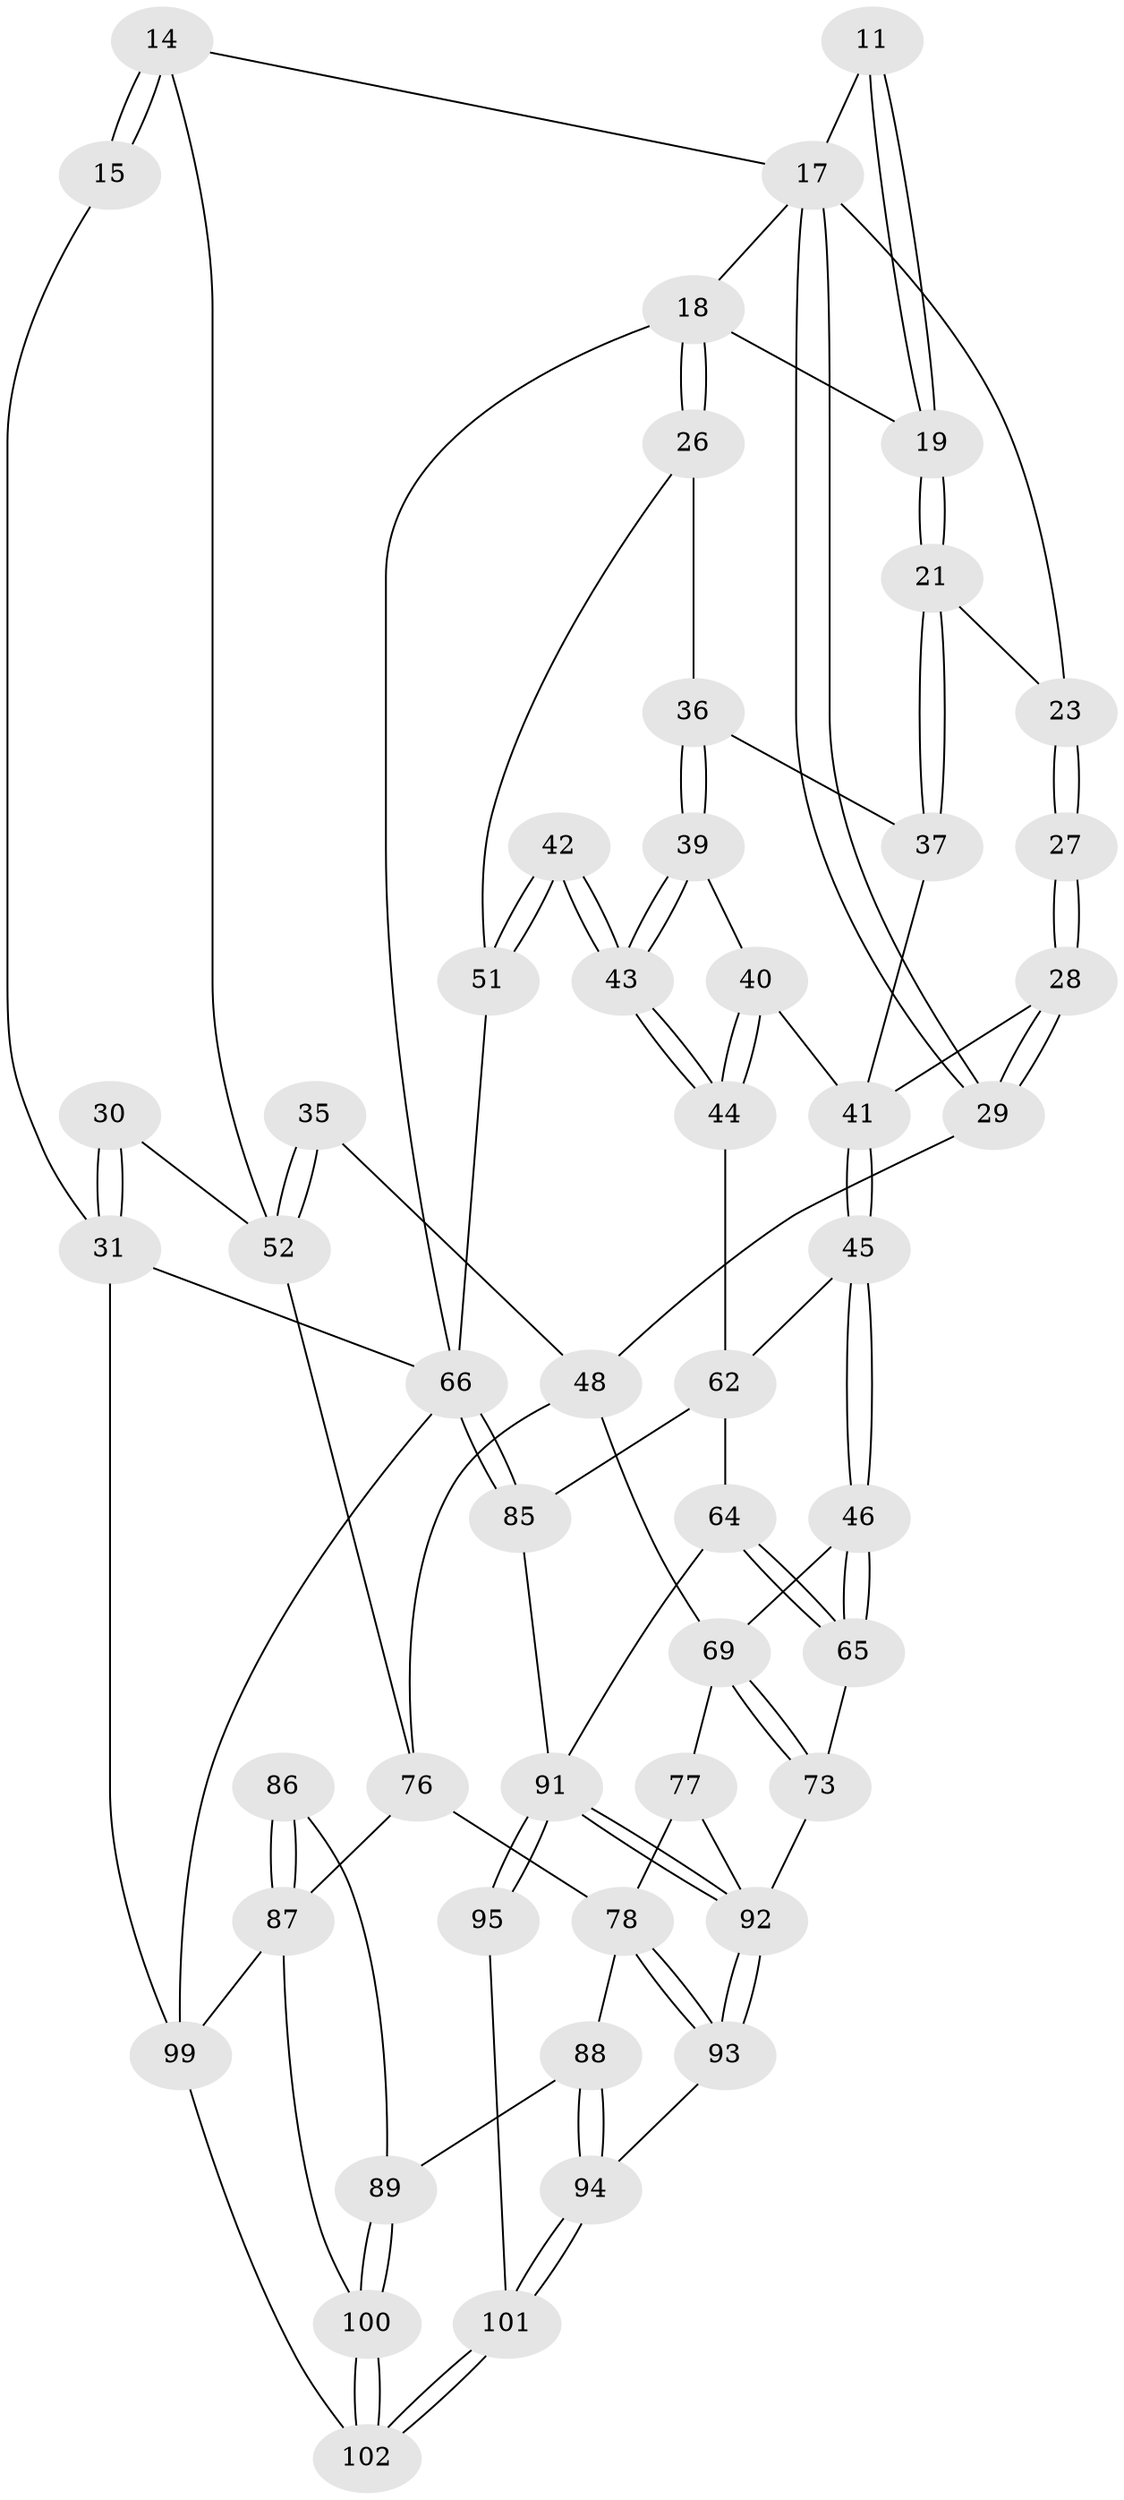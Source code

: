 // original degree distribution, {3: 0.0196078431372549, 5: 0.49019607843137253, 6: 0.23529411764705882, 4: 0.2549019607843137}
// Generated by graph-tools (version 1.1) at 2025/00/03/09/25 05:00:51]
// undirected, 51 vertices, 114 edges
graph export_dot {
graph [start="1"]
  node [color=gray90,style=filled];
  11 [pos="+0.6140128274838771+0.11267009056835876"];
  14 [pos="+0.2816340784891148+0.21543705006739186",super="+13+7"];
  15 [pos="+0.20548798101137294+0.1229248173345045",super="+6"];
  17 [pos="+0.4099974333143601+0.17858489313826284",super="+16+12"];
  18 [pos="+0.9791129809389334+0",super="+2"];
  19 [pos="+0.6700440839910276+0.17856529583616418"];
  21 [pos="+0.672664098187666+0.20012192699000084"];
  23 [pos="+0.486747939250382+0.17239273927461585",super="+22"];
  26 [pos="+0.8403476635302041+0.2670723495402937"];
  27 [pos="+0.48294488913949374+0.3884263442996809"];
  28 [pos="+0.47006620406085+0.4159412728690951"];
  29 [pos="+0.45891308265092823+0.42108757163076355"];
  30 [pos="+0.059600550010740536+0.3643577341482325"];
  31 [pos="+0+0.4084795253804054",super="+20"];
  35 [pos="+0.38281749651090924+0.4647525624123331"];
  36 [pos="+0.8104448852722463+0.27418201391774755"];
  37 [pos="+0.69547258049827+0.22738335944369215"];
  39 [pos="+0.7691711869791913+0.3766780194880011"];
  40 [pos="+0.7194263877377962+0.43643182200811376"];
  41 [pos="+0.6858640163303502+0.45013266226376697",super="+38"];
  42 [pos="+1+0.5167309025147826"];
  43 [pos="+0.970470926190388+0.5360226004170441"];
  44 [pos="+0.920601222706583+0.5568566422063469"];
  45 [pos="+0.6926362576219586+0.6147159195566813"];
  46 [pos="+0.6051140611909556+0.6483877512274163"];
  48 [pos="+0.4649516539768197+0.5938861496062127",super="+34"];
  51 [pos="+1+0.5407984463599169",super="+24+25"];
  52 [pos="+0.1980576045697791+0.6715911819518751",super="+33+32"];
  62 [pos="+0.8683281674269888+0.7343801279365877",super="+50"];
  64 [pos="+0.7648199816552437+0.7944964366045931",super="+63"];
  65 [pos="+0.6952153753654814+0.7963019843670898"];
  66 [pos="+1+1",super="+3+60"];
  69 [pos="+0.5508015846651737+0.7404121497896489",super="+47"];
  73 [pos="+0.616119116538754+0.8089694768506879",super="+72"];
  76 [pos="+0.34281319160048324+0.8085480954586524",super="+59+53+58"];
  77 [pos="+0.5285900889877913+0.7875673360482711",super="+70"];
  78 [pos="+0.4914137905891466+0.8730547565594204",super="+75+71"];
  85 [pos="+1+1",super="+67+61"];
  86 [pos="+0.22131911047640065+0.8733443465362648"];
  87 [pos="+0.16781346453687004+0.9060136646363705",super="+79"];
  88 [pos="+0.36399575624876485+0.8836383029689834"];
  89 [pos="+0.32730790638351476+0.913156386283226"];
  91 [pos="+0.6931515363306485+1",super="+83+90"];
  92 [pos="+0.581078409596494+0.9352985841384369",super="+84"];
  93 [pos="+0.4834692935598469+0.9104516886966904"];
  94 [pos="+0.43157345557599724+0.9286188981997598"];
  95 [pos="+0.7427104333938989+1"];
  99 [pos="+0+1",super="+57"];
  100 [pos="+0.2170924119024013+1",super="+97"];
  101 [pos="+0.4201139726958511+1"];
  102 [pos="+0.18955743987421073+1",super="+98"];
  11 -- 19;
  11 -- 19;
  11 -- 17 [weight=2];
  14 -- 15 [weight=2];
  14 -- 15;
  14 -- 17 [weight=2];
  14 -- 52;
  15 -- 31 [weight=2];
  17 -- 29;
  17 -- 29;
  17 -- 23;
  17 -- 18;
  18 -- 19;
  18 -- 26;
  18 -- 26;
  18 -- 66;
  19 -- 21;
  19 -- 21;
  21 -- 37;
  21 -- 37;
  21 -- 23;
  23 -- 27 [weight=2];
  23 -- 27;
  26 -- 36;
  26 -- 51;
  27 -- 28;
  27 -- 28;
  28 -- 29;
  28 -- 29;
  28 -- 41;
  29 -- 48;
  30 -- 31 [weight=2];
  30 -- 31;
  30 -- 52;
  31 -- 99 [weight=2];
  31 -- 66;
  35 -- 52 [weight=2];
  35 -- 52;
  35 -- 48;
  36 -- 37;
  36 -- 39;
  36 -- 39;
  37 -- 41;
  39 -- 40;
  39 -- 43;
  39 -- 43;
  40 -- 41;
  40 -- 44;
  40 -- 44;
  41 -- 45;
  41 -- 45;
  42 -- 43;
  42 -- 43;
  42 -- 51 [weight=2];
  42 -- 51;
  43 -- 44;
  43 -- 44;
  44 -- 62;
  45 -- 46;
  45 -- 46;
  45 -- 62;
  46 -- 65;
  46 -- 65;
  46 -- 69;
  48 -- 76;
  48 -- 69;
  51 -- 66 [weight=2];
  52 -- 76;
  62 -- 85;
  62 -- 64 [weight=2];
  64 -- 65;
  64 -- 65;
  64 -- 91;
  65 -- 73;
  66 -- 85 [weight=2];
  66 -- 85;
  66 -- 99;
  69 -- 73;
  69 -- 73;
  69 -- 77;
  73 -- 92 [weight=2];
  76 -- 87 [weight=2];
  76 -- 78 [weight=2];
  77 -- 78 [weight=2];
  77 -- 92;
  78 -- 93;
  78 -- 93;
  78 -- 88;
  85 -- 91 [weight=2];
  86 -- 87 [weight=2];
  86 -- 87;
  86 -- 89;
  87 -- 99;
  87 -- 100 [weight=2];
  88 -- 89;
  88 -- 94;
  88 -- 94;
  89 -- 100;
  89 -- 100;
  91 -- 92 [weight=2];
  91 -- 92;
  91 -- 95 [weight=2];
  91 -- 95;
  92 -- 93;
  92 -- 93;
  93 -- 94;
  94 -- 101;
  94 -- 101;
  95 -- 101;
  99 -- 102;
  100 -- 102 [weight=2];
  100 -- 102;
  101 -- 102;
  101 -- 102;
}
